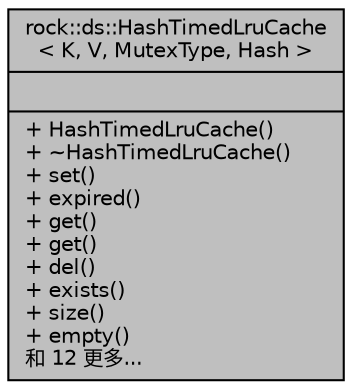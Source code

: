 digraph "rock::ds::HashTimedLruCache&lt; K, V, MutexType, Hash &gt;"
{
 // LATEX_PDF_SIZE
  edge [fontname="Helvetica",fontsize="10",labelfontname="Helvetica",labelfontsize="10"];
  node [fontname="Helvetica",fontsize="10",shape=record];
  Node1 [label="{rock::ds::HashTimedLruCache\l\< K, V, MutexType, Hash \>\n||+ HashTimedLruCache()\l+ ~HashTimedLruCache()\l+ set()\l+ expired()\l+ get()\l+ get()\l+ del()\l+ exists()\l+ size()\l+ empty()\l和 12 更多...\l}",height=0.2,width=0.4,color="black", fillcolor="grey75", style="filled", fontcolor="black",tooltip=" "];
}
